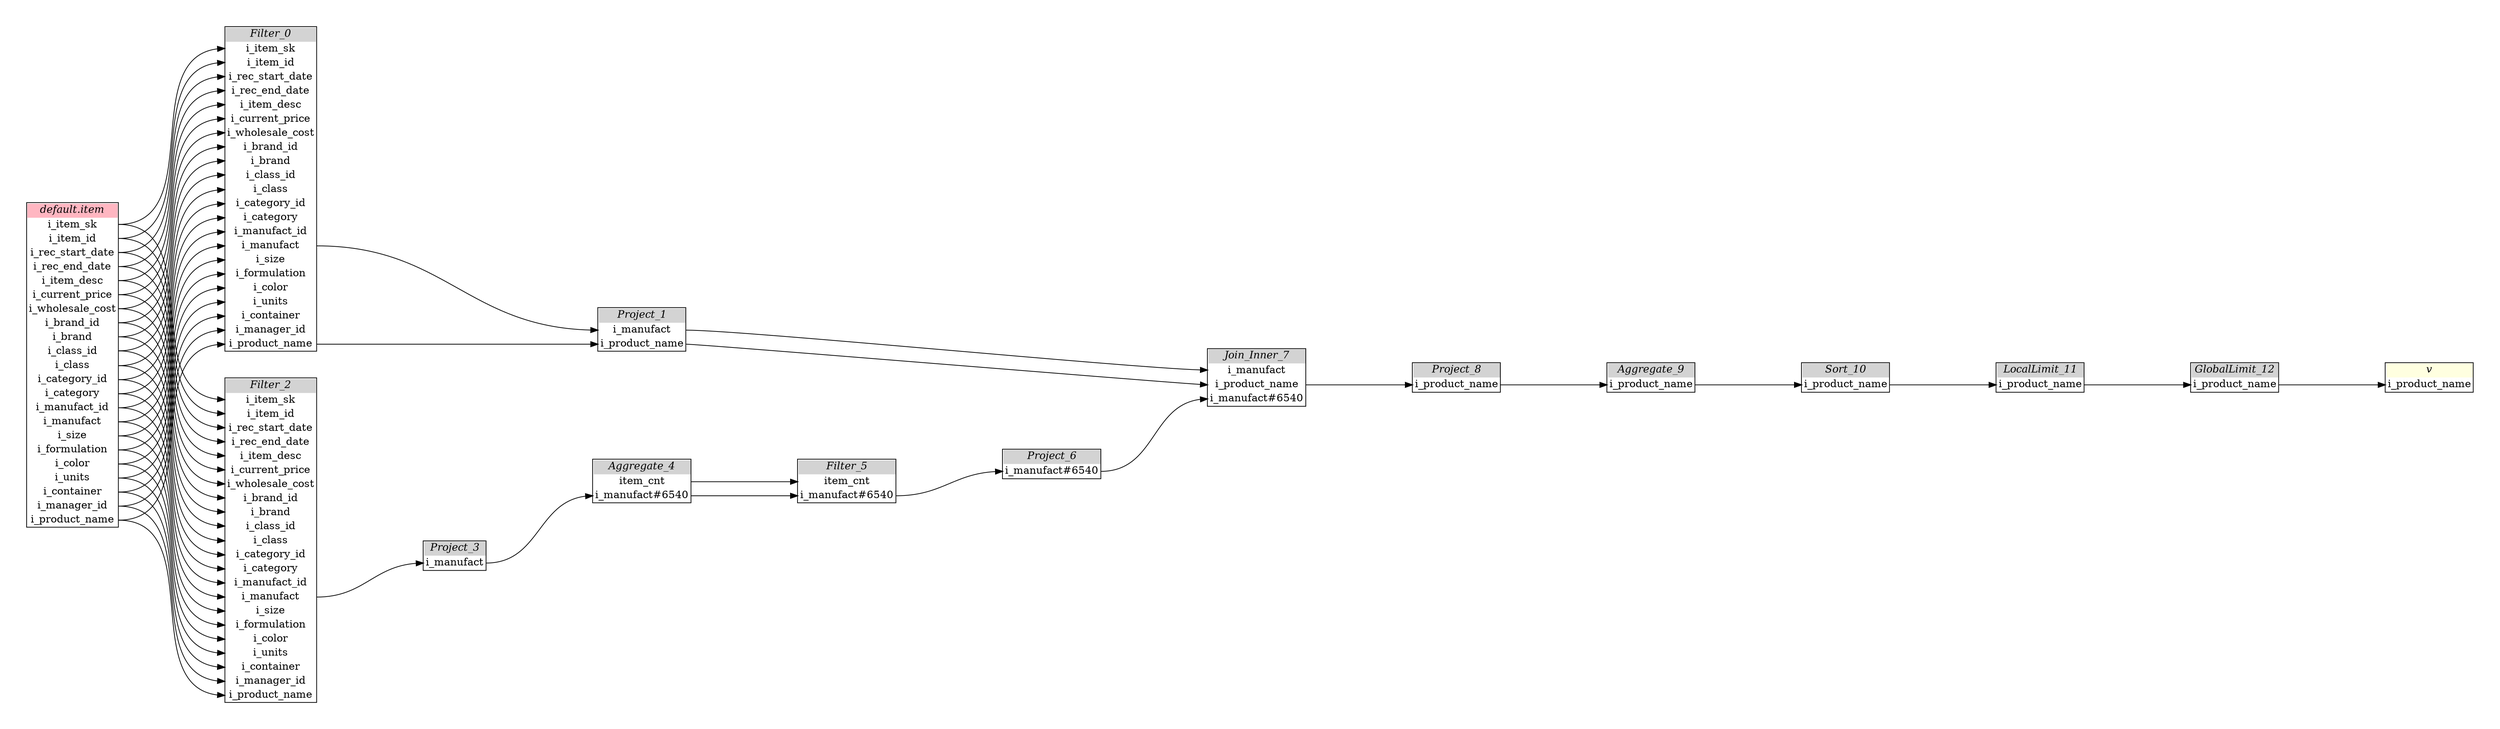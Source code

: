 // Automatically generated by TPCDSFlowTestSuite


digraph {
  graph [pad="0.5", nodesep="0.5", ranksep="2", fontname="Helvetica"];
  node [shape=plain]
  rankdir=LR;

  
"Aggregate_4" [label=<
<table border="1" cellborder="0" cellspacing="0">
  <tr><td bgcolor="lightgray" port="nodeName"><i>Aggregate_4</i></td></tr>
  <tr><td port="0">item_cnt</td></tr>
<tr><td port="1">i_manufact#6540</td></tr>
</table>>];
     

"Aggregate_9" [label=<
<table border="1" cellborder="0" cellspacing="0">
  <tr><td bgcolor="lightgray" port="nodeName"><i>Aggregate_9</i></td></tr>
  <tr><td port="0">i_product_name</td></tr>
</table>>];
     

"Filter_0" [label=<
<table border="1" cellborder="0" cellspacing="0">
  <tr><td bgcolor="lightgray" port="nodeName"><i>Filter_0</i></td></tr>
  <tr><td port="0">i_item_sk</td></tr>
<tr><td port="1">i_item_id</td></tr>
<tr><td port="2">i_rec_start_date</td></tr>
<tr><td port="3">i_rec_end_date</td></tr>
<tr><td port="4">i_item_desc</td></tr>
<tr><td port="5">i_current_price</td></tr>
<tr><td port="6">i_wholesale_cost</td></tr>
<tr><td port="7">i_brand_id</td></tr>
<tr><td port="8">i_brand</td></tr>
<tr><td port="9">i_class_id</td></tr>
<tr><td port="10">i_class</td></tr>
<tr><td port="11">i_category_id</td></tr>
<tr><td port="12">i_category</td></tr>
<tr><td port="13">i_manufact_id</td></tr>
<tr><td port="14">i_manufact</td></tr>
<tr><td port="15">i_size</td></tr>
<tr><td port="16">i_formulation</td></tr>
<tr><td port="17">i_color</td></tr>
<tr><td port="18">i_units</td></tr>
<tr><td port="19">i_container</td></tr>
<tr><td port="20">i_manager_id</td></tr>
<tr><td port="21">i_product_name</td></tr>
</table>>];
     

"Filter_2" [label=<
<table border="1" cellborder="0" cellspacing="0">
  <tr><td bgcolor="lightgray" port="nodeName"><i>Filter_2</i></td></tr>
  <tr><td port="0">i_item_sk</td></tr>
<tr><td port="1">i_item_id</td></tr>
<tr><td port="2">i_rec_start_date</td></tr>
<tr><td port="3">i_rec_end_date</td></tr>
<tr><td port="4">i_item_desc</td></tr>
<tr><td port="5">i_current_price</td></tr>
<tr><td port="6">i_wholesale_cost</td></tr>
<tr><td port="7">i_brand_id</td></tr>
<tr><td port="8">i_brand</td></tr>
<tr><td port="9">i_class_id</td></tr>
<tr><td port="10">i_class</td></tr>
<tr><td port="11">i_category_id</td></tr>
<tr><td port="12">i_category</td></tr>
<tr><td port="13">i_manufact_id</td></tr>
<tr><td port="14">i_manufact</td></tr>
<tr><td port="15">i_size</td></tr>
<tr><td port="16">i_formulation</td></tr>
<tr><td port="17">i_color</td></tr>
<tr><td port="18">i_units</td></tr>
<tr><td port="19">i_container</td></tr>
<tr><td port="20">i_manager_id</td></tr>
<tr><td port="21">i_product_name</td></tr>
</table>>];
     

"Filter_5" [label=<
<table border="1" cellborder="0" cellspacing="0">
  <tr><td bgcolor="lightgray" port="nodeName"><i>Filter_5</i></td></tr>
  <tr><td port="0">item_cnt</td></tr>
<tr><td port="1">i_manufact#6540</td></tr>
</table>>];
     

"GlobalLimit_12" [label=<
<table border="1" cellborder="0" cellspacing="0">
  <tr><td bgcolor="lightgray" port="nodeName"><i>GlobalLimit_12</i></td></tr>
  <tr><td port="0">i_product_name</td></tr>
</table>>];
     

"Join_Inner_7" [label=<
<table border="1" cellborder="0" cellspacing="0">
  <tr><td bgcolor="lightgray" port="nodeName"><i>Join_Inner_7</i></td></tr>
  <tr><td port="0">i_manufact</td></tr>
<tr><td port="1">i_product_name</td></tr>
<tr><td port="2">i_manufact#6540</td></tr>
</table>>];
     

"LocalLimit_11" [label=<
<table border="1" cellborder="0" cellspacing="0">
  <tr><td bgcolor="lightgray" port="nodeName"><i>LocalLimit_11</i></td></tr>
  <tr><td port="0">i_product_name</td></tr>
</table>>];
     

"Project_1" [label=<
<table border="1" cellborder="0" cellspacing="0">
  <tr><td bgcolor="lightgray" port="nodeName"><i>Project_1</i></td></tr>
  <tr><td port="0">i_manufact</td></tr>
<tr><td port="1">i_product_name</td></tr>
</table>>];
     

"Project_3" [label=<
<table border="1" cellborder="0" cellspacing="0">
  <tr><td bgcolor="lightgray" port="nodeName"><i>Project_3</i></td></tr>
  <tr><td port="0">i_manufact</td></tr>
</table>>];
     

"Project_6" [label=<
<table border="1" cellborder="0" cellspacing="0">
  <tr><td bgcolor="lightgray" port="nodeName"><i>Project_6</i></td></tr>
  <tr><td port="0">i_manufact#6540</td></tr>
</table>>];
     

"Project_8" [label=<
<table border="1" cellborder="0" cellspacing="0">
  <tr><td bgcolor="lightgray" port="nodeName"><i>Project_8</i></td></tr>
  <tr><td port="0">i_product_name</td></tr>
</table>>];
     

"Sort_10" [label=<
<table border="1" cellborder="0" cellspacing="0">
  <tr><td bgcolor="lightgray" port="nodeName"><i>Sort_10</i></td></tr>
  <tr><td port="0">i_product_name</td></tr>
</table>>];
     

"default.item" [label=<
<table border="1" cellborder="0" cellspacing="0">
  <tr><td bgcolor="lightpink" port="nodeName"><i>default.item</i></td></tr>
  <tr><td port="0">i_item_sk</td></tr>
<tr><td port="1">i_item_id</td></tr>
<tr><td port="2">i_rec_start_date</td></tr>
<tr><td port="3">i_rec_end_date</td></tr>
<tr><td port="4">i_item_desc</td></tr>
<tr><td port="5">i_current_price</td></tr>
<tr><td port="6">i_wholesale_cost</td></tr>
<tr><td port="7">i_brand_id</td></tr>
<tr><td port="8">i_brand</td></tr>
<tr><td port="9">i_class_id</td></tr>
<tr><td port="10">i_class</td></tr>
<tr><td port="11">i_category_id</td></tr>
<tr><td port="12">i_category</td></tr>
<tr><td port="13">i_manufact_id</td></tr>
<tr><td port="14">i_manufact</td></tr>
<tr><td port="15">i_size</td></tr>
<tr><td port="16">i_formulation</td></tr>
<tr><td port="17">i_color</td></tr>
<tr><td port="18">i_units</td></tr>
<tr><td port="19">i_container</td></tr>
<tr><td port="20">i_manager_id</td></tr>
<tr><td port="21">i_product_name</td></tr>
</table>>];
     

"v" [label=<
<table border="1" cellborder="0" cellspacing="0">
  <tr><td bgcolor="lightyellow" port="nodeName"><i>v</i></td></tr>
  <tr><td port="0">i_product_name</td></tr>
</table>>];
     
  "Aggregate_4":0 -> "Filter_5":0;
"Aggregate_4":1 -> "Filter_5":1;
"Aggregate_9":0 -> "Sort_10":0;
"Filter_0":14 -> "Project_1":0;
"Filter_0":21 -> "Project_1":1;
"Filter_2":14 -> "Project_3":0;
"Filter_5":1 -> "Project_6":0;
"GlobalLimit_12":0 -> "v":0;
"Join_Inner_7":1 -> "Project_8":0;
"LocalLimit_11":0 -> "GlobalLimit_12":0;
"Project_1":0 -> "Join_Inner_7":0;
"Project_1":1 -> "Join_Inner_7":1;
"Project_3":0 -> "Aggregate_4":1;
"Project_6":0 -> "Join_Inner_7":2;
"Project_8":0 -> "Aggregate_9":0;
"Sort_10":0 -> "LocalLimit_11":0;
"default.item":0 -> "Filter_0":0;
"default.item":0 -> "Filter_2":0;
"default.item":1 -> "Filter_0":1;
"default.item":1 -> "Filter_2":1;
"default.item":10 -> "Filter_0":10;
"default.item":10 -> "Filter_2":10;
"default.item":11 -> "Filter_0":11;
"default.item":11 -> "Filter_2":11;
"default.item":12 -> "Filter_0":12;
"default.item":12 -> "Filter_2":12;
"default.item":13 -> "Filter_0":13;
"default.item":13 -> "Filter_2":13;
"default.item":14 -> "Filter_0":14;
"default.item":14 -> "Filter_2":14;
"default.item":15 -> "Filter_0":15;
"default.item":15 -> "Filter_2":15;
"default.item":16 -> "Filter_0":16;
"default.item":16 -> "Filter_2":16;
"default.item":17 -> "Filter_0":17;
"default.item":17 -> "Filter_2":17;
"default.item":18 -> "Filter_0":18;
"default.item":18 -> "Filter_2":18;
"default.item":19 -> "Filter_0":19;
"default.item":19 -> "Filter_2":19;
"default.item":2 -> "Filter_0":2;
"default.item":2 -> "Filter_2":2;
"default.item":20 -> "Filter_0":20;
"default.item":20 -> "Filter_2":20;
"default.item":21 -> "Filter_0":21;
"default.item":21 -> "Filter_2":21;
"default.item":3 -> "Filter_0":3;
"default.item":3 -> "Filter_2":3;
"default.item":4 -> "Filter_0":4;
"default.item":4 -> "Filter_2":4;
"default.item":5 -> "Filter_0":5;
"default.item":5 -> "Filter_2":5;
"default.item":6 -> "Filter_0":6;
"default.item":6 -> "Filter_2":6;
"default.item":7 -> "Filter_0":7;
"default.item":7 -> "Filter_2":7;
"default.item":8 -> "Filter_0":8;
"default.item":8 -> "Filter_2":8;
"default.item":9 -> "Filter_0":9;
"default.item":9 -> "Filter_2":9;
}
       